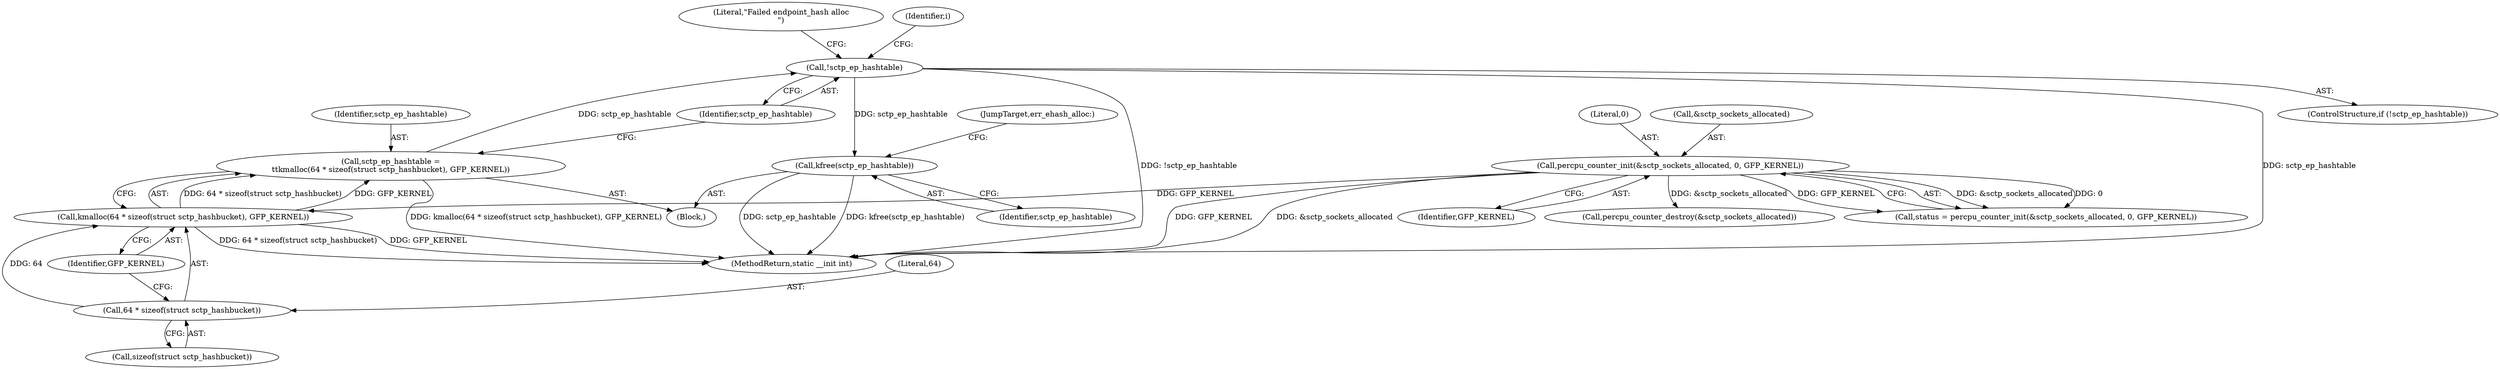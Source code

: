 digraph "0_linux_8e2d61e0aed2b7c4ecb35844fe07e0b2b762dee4_0@API" {
"1000576" [label="(Call,kfree(sctp_ep_hashtable))"];
"1000387" [label="(Call,!sctp_ep_hashtable)"];
"1000378" [label="(Call,sctp_ep_hashtable =\n\t\tkmalloc(64 * sizeof(struct sctp_hashbucket), GFP_KERNEL))"];
"1000380" [label="(Call,kmalloc(64 * sizeof(struct sctp_hashbucket), GFP_KERNEL))"];
"1000381" [label="(Call,64 * sizeof(struct sctp_hashbucket))"];
"1000158" [label="(Call,percpu_counter_init(&sctp_sockets_allocated, 0, GFP_KERNEL))"];
"1000162" [label="(Identifier,GFP_KERNEL)"];
"1000577" [label="(Identifier,sctp_ep_hashtable)"];
"1000589" [label="(Call,percpu_counter_destroy(&sctp_sockets_allocated))"];
"1000156" [label="(Call,status = percpu_counter_init(&sctp_sockets_allocated, 0, GFP_KERNEL))"];
"1000387" [label="(Call,!sctp_ep_hashtable)"];
"1000599" [label="(MethodReturn,static __init int)"];
"1000383" [label="(Call,sizeof(struct sctp_hashbucket))"];
"1000380" [label="(Call,kmalloc(64 * sizeof(struct sctp_hashbucket), GFP_KERNEL))"];
"1000112" [label="(Block,)"];
"1000576" [label="(Call,kfree(sctp_ep_hashtable))"];
"1000578" [label="(JumpTarget,err_ehash_alloc:)"];
"1000388" [label="(Identifier,sctp_ep_hashtable)"];
"1000159" [label="(Call,&sctp_sockets_allocated)"];
"1000161" [label="(Literal,0)"];
"1000391" [label="(Literal,\"Failed endpoint_hash alloc\n\")"];
"1000378" [label="(Call,sctp_ep_hashtable =\n\t\tkmalloc(64 * sizeof(struct sctp_hashbucket), GFP_KERNEL))"];
"1000379" [label="(Identifier,sctp_ep_hashtable)"];
"1000158" [label="(Call,percpu_counter_init(&sctp_sockets_allocated, 0, GFP_KERNEL))"];
"1000385" [label="(Identifier,GFP_KERNEL)"];
"1000381" [label="(Call,64 * sizeof(struct sctp_hashbucket))"];
"1000386" [label="(ControlStructure,if (!sctp_ep_hashtable))"];
"1000382" [label="(Literal,64)"];
"1000399" [label="(Identifier,i)"];
"1000576" -> "1000112"  [label="AST: "];
"1000576" -> "1000577"  [label="CFG: "];
"1000577" -> "1000576"  [label="AST: "];
"1000578" -> "1000576"  [label="CFG: "];
"1000576" -> "1000599"  [label="DDG: sctp_ep_hashtable"];
"1000576" -> "1000599"  [label="DDG: kfree(sctp_ep_hashtable)"];
"1000387" -> "1000576"  [label="DDG: sctp_ep_hashtable"];
"1000387" -> "1000386"  [label="AST: "];
"1000387" -> "1000388"  [label="CFG: "];
"1000388" -> "1000387"  [label="AST: "];
"1000391" -> "1000387"  [label="CFG: "];
"1000399" -> "1000387"  [label="CFG: "];
"1000387" -> "1000599"  [label="DDG: sctp_ep_hashtable"];
"1000387" -> "1000599"  [label="DDG: !sctp_ep_hashtable"];
"1000378" -> "1000387"  [label="DDG: sctp_ep_hashtable"];
"1000378" -> "1000112"  [label="AST: "];
"1000378" -> "1000380"  [label="CFG: "];
"1000379" -> "1000378"  [label="AST: "];
"1000380" -> "1000378"  [label="AST: "];
"1000388" -> "1000378"  [label="CFG: "];
"1000378" -> "1000599"  [label="DDG: kmalloc(64 * sizeof(struct sctp_hashbucket), GFP_KERNEL)"];
"1000380" -> "1000378"  [label="DDG: 64 * sizeof(struct sctp_hashbucket)"];
"1000380" -> "1000378"  [label="DDG: GFP_KERNEL"];
"1000380" -> "1000385"  [label="CFG: "];
"1000381" -> "1000380"  [label="AST: "];
"1000385" -> "1000380"  [label="AST: "];
"1000380" -> "1000599"  [label="DDG: 64 * sizeof(struct sctp_hashbucket)"];
"1000380" -> "1000599"  [label="DDG: GFP_KERNEL"];
"1000381" -> "1000380"  [label="DDG: 64"];
"1000158" -> "1000380"  [label="DDG: GFP_KERNEL"];
"1000381" -> "1000383"  [label="CFG: "];
"1000382" -> "1000381"  [label="AST: "];
"1000383" -> "1000381"  [label="AST: "];
"1000385" -> "1000381"  [label="CFG: "];
"1000158" -> "1000156"  [label="AST: "];
"1000158" -> "1000162"  [label="CFG: "];
"1000159" -> "1000158"  [label="AST: "];
"1000161" -> "1000158"  [label="AST: "];
"1000162" -> "1000158"  [label="AST: "];
"1000156" -> "1000158"  [label="CFG: "];
"1000158" -> "1000599"  [label="DDG: &sctp_sockets_allocated"];
"1000158" -> "1000599"  [label="DDG: GFP_KERNEL"];
"1000158" -> "1000156"  [label="DDG: &sctp_sockets_allocated"];
"1000158" -> "1000156"  [label="DDG: 0"];
"1000158" -> "1000156"  [label="DDG: GFP_KERNEL"];
"1000158" -> "1000589"  [label="DDG: &sctp_sockets_allocated"];
}
